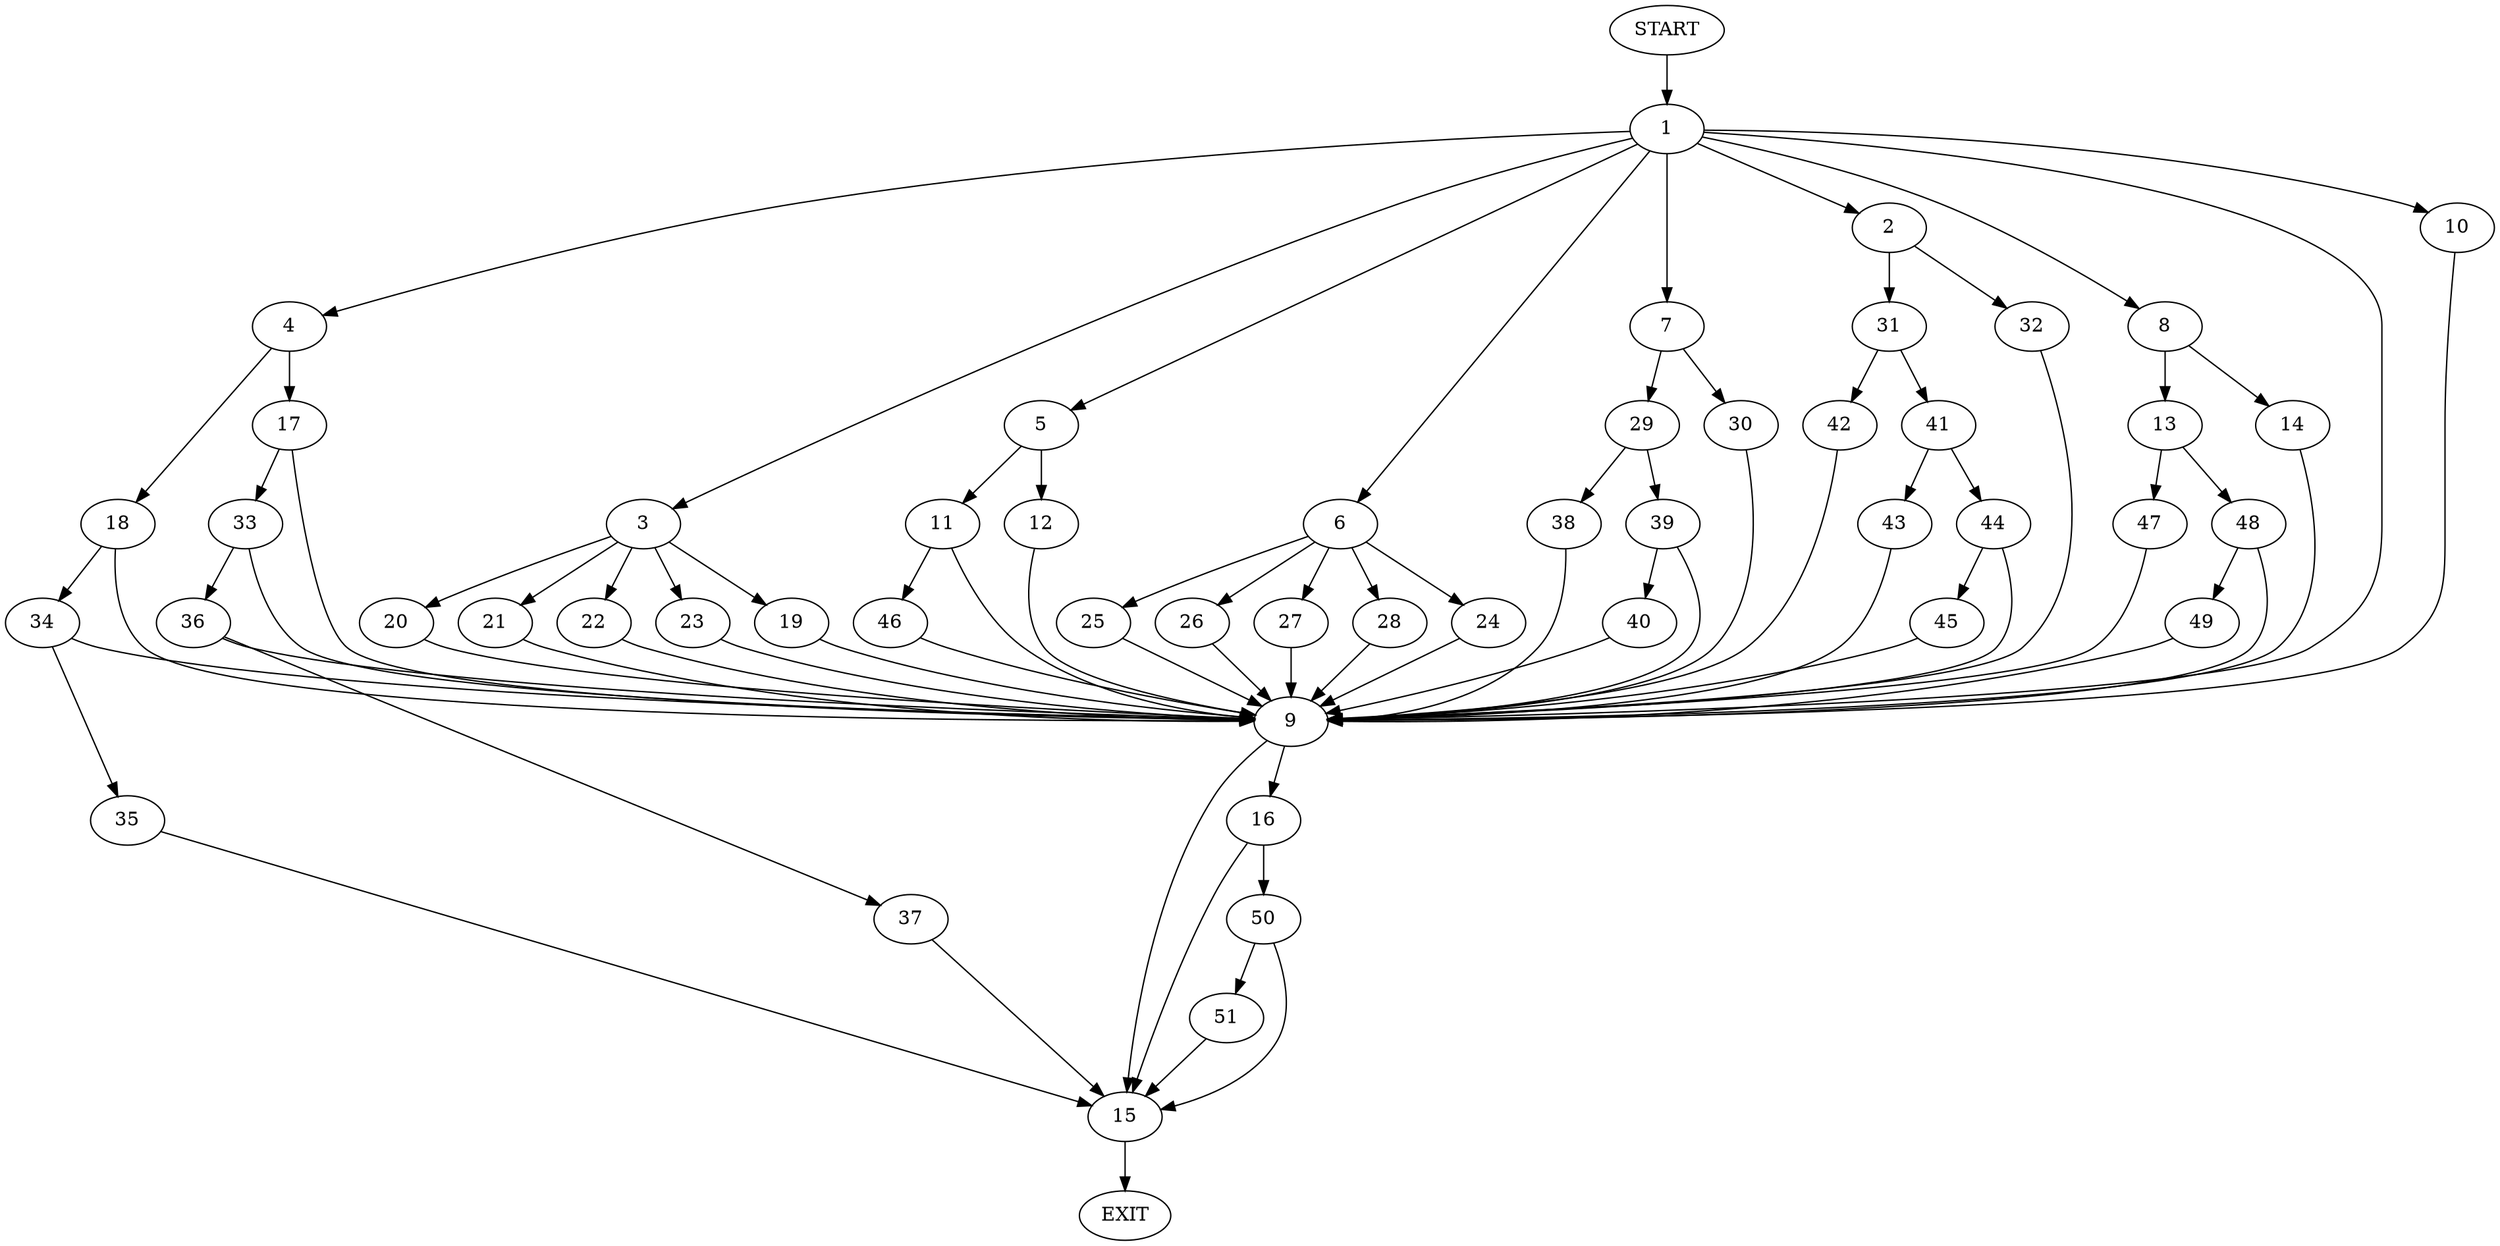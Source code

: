digraph {
0 [label="START"]
52 [label="EXIT"]
0 -> 1
1 -> 2
1 -> 3
1 -> 4
1 -> 5
1 -> 6
1 -> 7
1 -> 8
1 -> 9
1 -> 10
5 -> 11
5 -> 12
8 -> 13
8 -> 14
9 -> 15
9 -> 16
10 -> 9
4 -> 17
4 -> 18
3 -> 19
3 -> 20
3 -> 21
3 -> 22
3 -> 23
6 -> 24
6 -> 25
6 -> 26
6 -> 27
6 -> 28
7 -> 29
7 -> 30
2 -> 31
2 -> 32
17 -> 33
17 -> 9
18 -> 34
18 -> 9
34 -> 35
34 -> 9
35 -> 15
15 -> 52
33 -> 36
33 -> 9
36 -> 37
36 -> 9
37 -> 15
21 -> 9
22 -> 9
20 -> 9
23 -> 9
19 -> 9
29 -> 38
29 -> 39
30 -> 9
38 -> 9
39 -> 40
39 -> 9
40 -> 9
31 -> 41
31 -> 42
32 -> 9
42 -> 9
41 -> 43
41 -> 44
44 -> 9
44 -> 45
43 -> 9
45 -> 9
26 -> 9
27 -> 9
28 -> 9
25 -> 9
24 -> 9
12 -> 9
11 -> 46
11 -> 9
46 -> 9
13 -> 47
13 -> 48
14 -> 9
47 -> 9
48 -> 49
48 -> 9
49 -> 9
16 -> 15
16 -> 50
50 -> 15
50 -> 51
51 -> 15
}
